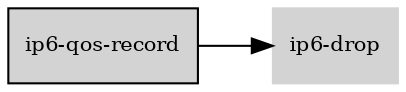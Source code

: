 digraph "ip6_qos_record_subgraph" {
  rankdir=LR;
  node [shape=box, style=filled, fontsize=10, color=lightgray, fontcolor=black, fillcolor=lightgray];
  "ip6-qos-record" [color=black, fontcolor=black, fillcolor=lightgray];
  edge [fontsize=8];
  "ip6-qos-record" -> "ip6-drop";
}
